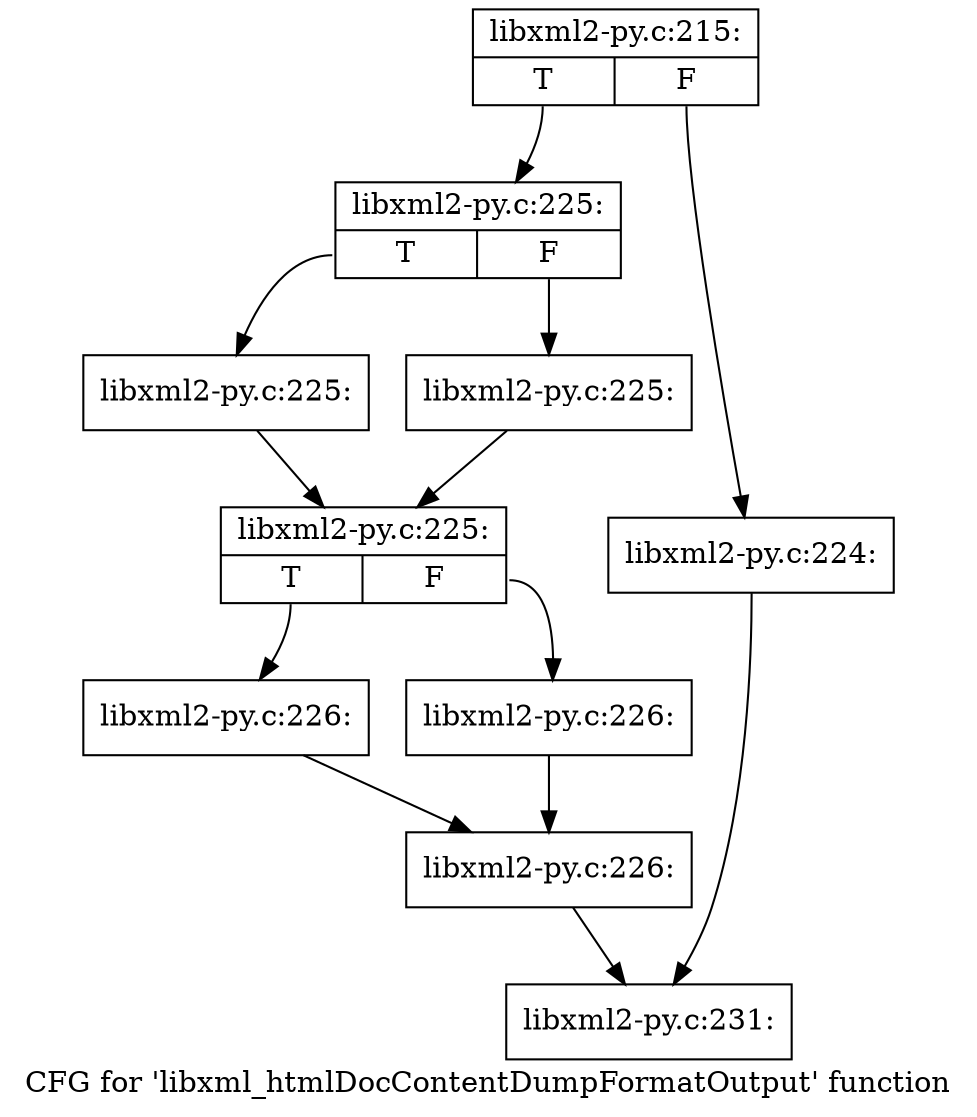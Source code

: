 digraph "CFG for 'libxml_htmlDocContentDumpFormatOutput' function" {
	label="CFG for 'libxml_htmlDocContentDumpFormatOutput' function";

	Node0x3bd08b0 [shape=record,label="{libxml2-py.c:215:|{<s0>T|<s1>F}}"];
	Node0x3bd08b0:s0 -> Node0x3bd3600;
	Node0x3bd08b0:s1 -> Node0x3bd35b0;
	Node0x3bd35b0 [shape=record,label="{libxml2-py.c:224:}"];
	Node0x3bd35b0 -> Node0x3bd0b70;
	Node0x3bd3600 [shape=record,label="{libxml2-py.c:225:|{<s0>T|<s1>F}}"];
	Node0x3bd3600:s0 -> Node0x3bd4070;
	Node0x3bd3600:s1 -> Node0x3bd40c0;
	Node0x3bd4070 [shape=record,label="{libxml2-py.c:225:}"];
	Node0x3bd4070 -> Node0x3bd4110;
	Node0x3bd40c0 [shape=record,label="{libxml2-py.c:225:}"];
	Node0x3bd40c0 -> Node0x3bd4110;
	Node0x3bd4110 [shape=record,label="{libxml2-py.c:225:|{<s0>T|<s1>F}}"];
	Node0x3bd4110:s0 -> Node0x3bd4f50;
	Node0x3bd4110:s1 -> Node0x3bd4fa0;
	Node0x3bd4f50 [shape=record,label="{libxml2-py.c:226:}"];
	Node0x3bd4f50 -> Node0x3bd4ff0;
	Node0x3bd4fa0 [shape=record,label="{libxml2-py.c:226:}"];
	Node0x3bd4fa0 -> Node0x3bd4ff0;
	Node0x3bd4ff0 [shape=record,label="{libxml2-py.c:226:}"];
	Node0x3bd4ff0 -> Node0x3bd0b70;
	Node0x3bd0b70 [shape=record,label="{libxml2-py.c:231:}"];
}
